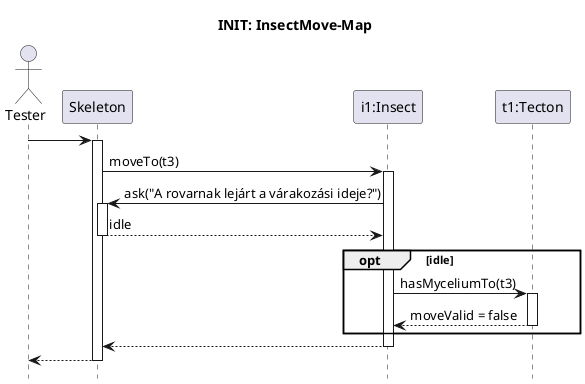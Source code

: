 @startuml Insect-move/no-myelium
hide footbox
title INIT: InsectMove-Map

actor Tester
'TODO: Skeleton neve :Skeleton vagy csak Skeleton?
participant Skeleton
participant "i1:Insect" as insect
participant "i1:Insect" as insect
participant "t1:Tecton" as location

Tester -> Skeleton
activate Skeleton
Skeleton -> insect : moveTo(t3)
activate insect

Skeleton <- insect : ask("A rovarnak lejárt a várakozási ideje?")
activate Skeleton
return idle

opt idle

    insect -> location : hasMyceliumTo(t3)
    activate location

    'TODO: érték?
    return moveValid = false
end

return
return

@enduml